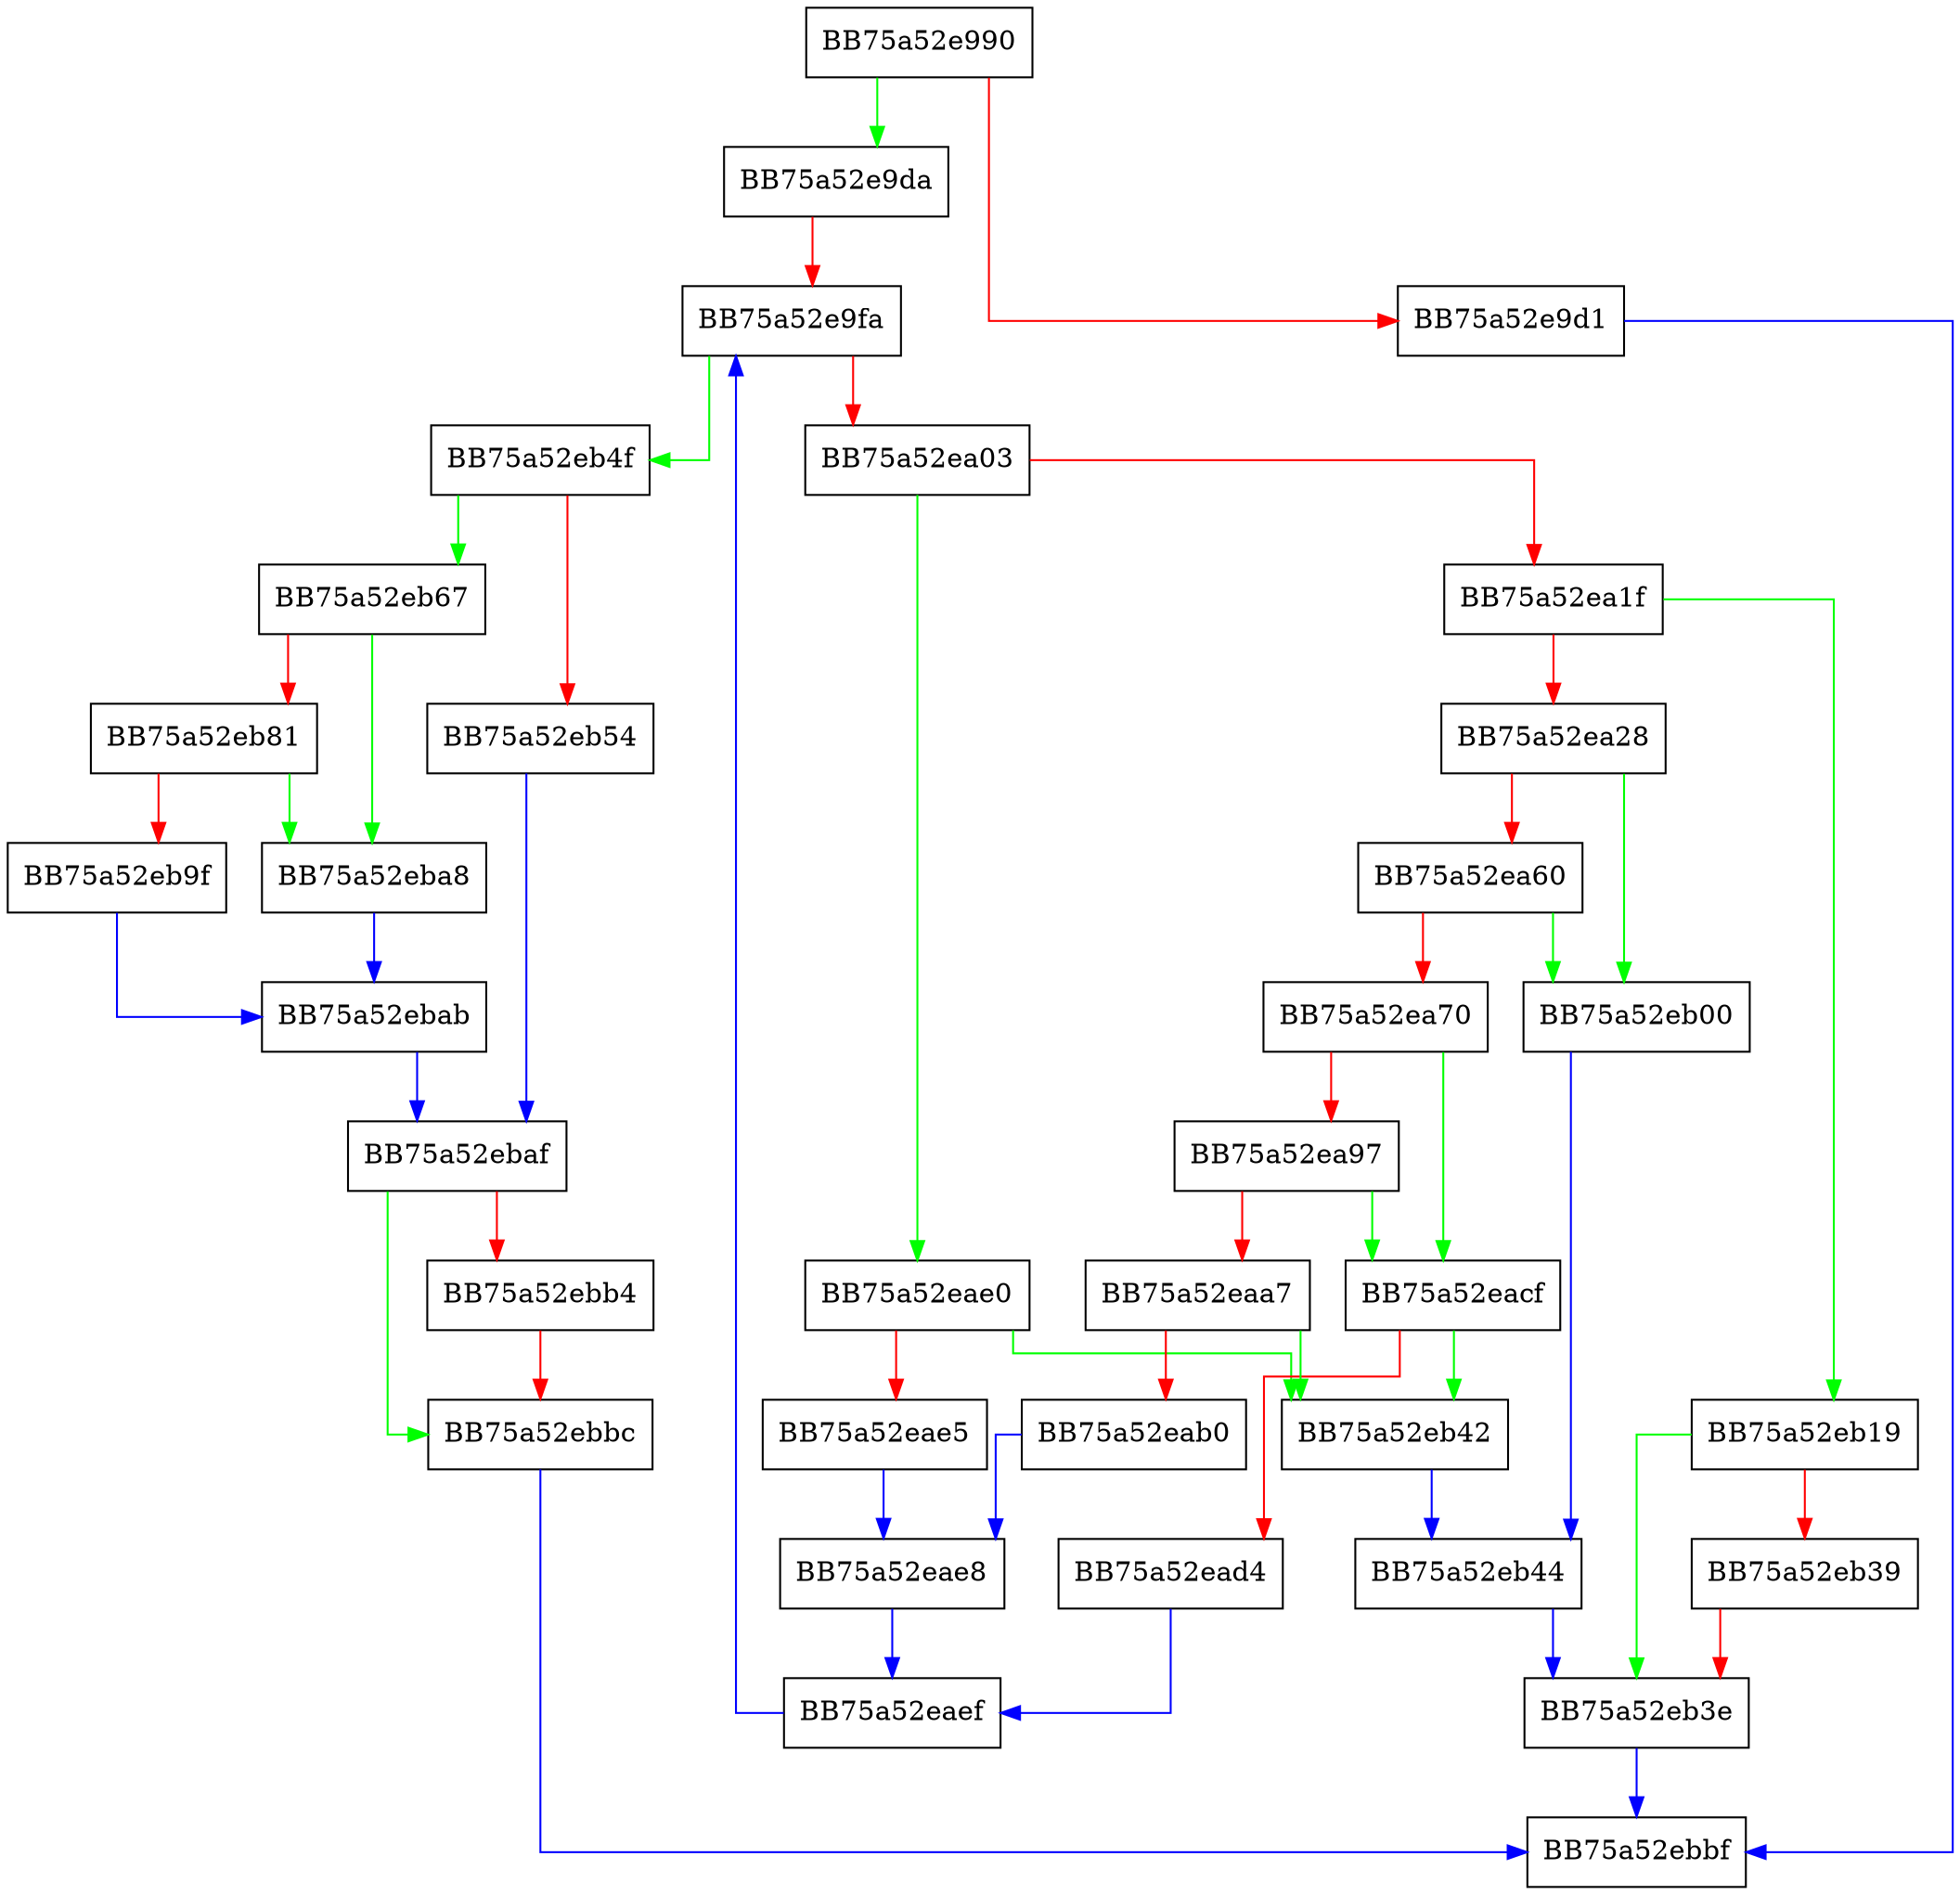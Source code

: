 digraph decode {
  node [shape="box"];
  graph [splines=ortho];
  BB75a52e990 -> BB75a52e9da [color="green"];
  BB75a52e990 -> BB75a52e9d1 [color="red"];
  BB75a52e9d1 -> BB75a52ebbf [color="blue"];
  BB75a52e9da -> BB75a52e9fa [color="red"];
  BB75a52e9fa -> BB75a52eb4f [color="green"];
  BB75a52e9fa -> BB75a52ea03 [color="red"];
  BB75a52ea03 -> BB75a52eae0 [color="green"];
  BB75a52ea03 -> BB75a52ea1f [color="red"];
  BB75a52ea1f -> BB75a52eb19 [color="green"];
  BB75a52ea1f -> BB75a52ea28 [color="red"];
  BB75a52ea28 -> BB75a52eb00 [color="green"];
  BB75a52ea28 -> BB75a52ea60 [color="red"];
  BB75a52ea60 -> BB75a52eb00 [color="green"];
  BB75a52ea60 -> BB75a52ea70 [color="red"];
  BB75a52ea70 -> BB75a52eacf [color="green"];
  BB75a52ea70 -> BB75a52ea97 [color="red"];
  BB75a52ea97 -> BB75a52eacf [color="green"];
  BB75a52ea97 -> BB75a52eaa7 [color="red"];
  BB75a52eaa7 -> BB75a52eb42 [color="green"];
  BB75a52eaa7 -> BB75a52eab0 [color="red"];
  BB75a52eab0 -> BB75a52eae8 [color="blue"];
  BB75a52eacf -> BB75a52eb42 [color="green"];
  BB75a52eacf -> BB75a52ead4 [color="red"];
  BB75a52ead4 -> BB75a52eaef [color="blue"];
  BB75a52eae0 -> BB75a52eb42 [color="green"];
  BB75a52eae0 -> BB75a52eae5 [color="red"];
  BB75a52eae5 -> BB75a52eae8 [color="blue"];
  BB75a52eae8 -> BB75a52eaef [color="blue"];
  BB75a52eaef -> BB75a52e9fa [color="blue"];
  BB75a52eb00 -> BB75a52eb44 [color="blue"];
  BB75a52eb19 -> BB75a52eb3e [color="green"];
  BB75a52eb19 -> BB75a52eb39 [color="red"];
  BB75a52eb39 -> BB75a52eb3e [color="red"];
  BB75a52eb3e -> BB75a52ebbf [color="blue"];
  BB75a52eb42 -> BB75a52eb44 [color="blue"];
  BB75a52eb44 -> BB75a52eb3e [color="blue"];
  BB75a52eb4f -> BB75a52eb67 [color="green"];
  BB75a52eb4f -> BB75a52eb54 [color="red"];
  BB75a52eb54 -> BB75a52ebaf [color="blue"];
  BB75a52eb67 -> BB75a52eba8 [color="green"];
  BB75a52eb67 -> BB75a52eb81 [color="red"];
  BB75a52eb81 -> BB75a52eba8 [color="green"];
  BB75a52eb81 -> BB75a52eb9f [color="red"];
  BB75a52eb9f -> BB75a52ebab [color="blue"];
  BB75a52eba8 -> BB75a52ebab [color="blue"];
  BB75a52ebab -> BB75a52ebaf [color="blue"];
  BB75a52ebaf -> BB75a52ebbc [color="green"];
  BB75a52ebaf -> BB75a52ebb4 [color="red"];
  BB75a52ebb4 -> BB75a52ebbc [color="red"];
  BB75a52ebbc -> BB75a52ebbf [color="blue"];
}